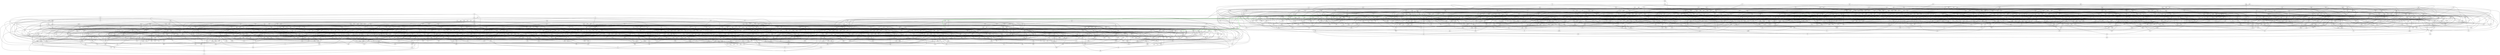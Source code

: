 // Render using `$ neato -Tpng day_25.dot -o day_25.png`

graph {
    scale = 1.5; // Easier viewing when scale = 10, but creates fairly big files
    concentrate = true; // The solution edges below also appear in the input and would otherwise render twice

    // Solution, from visually inspecting
    fxr -- fzb [color = green, style = bold]
    vgk -- mbq [color = green, style = bold]
    nmv -- thl [color = green, style = bold]
    fxr [color = lightgreen]
    fzb [color = lightgreen]
    vgk [color = lightgreen]
    mbq [color = lightgreen]
    nmv [color = lightgreen]
    thl [color = lightgreen]

    // Original inputs,
    qtf -- { xjk }
    hqq -- { zqg fhv rkr kgm mfk gzl }
    xmp -- { bvj }
    bph -- { tjs cbv kjp }
    lxr -- { rpt sht ckx }
    klg -- { clv lql lht }
    sjl -- { ghv dqv }
    zfg -- { pql }
    nzq -- { grq }
    hmp -- { lsh mht zmq xbt qhl }
    rfv -- { hth jlj mst pkh }
    xzq -- { pcj }
    hmt -- { krb dgp }
    bkk -- { jsf }
    pxz -- { spk fxr }
    pjc -- { vpl sjk }
    lvd -- { cnm qzd }
    tdm -- { qhm }
    nrq -- { thg qjf dgr }
    qgp -- { lgg qnb gcb sbs }
    zmp -- { xdn }
    cjp -- { zzt dtg rvq }
    tzd -- { xxl szf }
    rvc -- { gtc }
    ztn -- { bsq }
    jkv -- { vkn tnq }
    jss -- { prg }
    htc -- { rhb }
    jzx -- { qst qkp }
    zjj -- { thg }
    xrs -- { zmt rkr }
    nxd -- { sdb pxp rcb }
    tmz -- { xxl }
    lzd -- { mbv hth llq fvk rgp }
    nbp -- { dkz lht }
    nfm -- { kqz kjp xpc }
    cfj -- { mnl rlm }
    lxj -- { pxz hdg bpz zzk }
    pmq -- { fbh chq xql fdr khz }
    rhb -- { dvl }
    bhc -- { qml nvz bzl qkh }
    frt -- { qrg rtj dcx cnm qkl }
    grj -- { nqr rpt clp qsr }
    vqh -- { qhl }
    dtm -- { kfx }
    mgs -- { ksn cbd chq jnt }
    jpq -- { lcl gxb }
    ncz -- { lmh }
    tkz -- { nnb qrh dgc spk }
    zfz -- { cmz }
    dcx -- { jkh kjd htc pgs }
    jdd -- { klc jmg fzp zkb }
    jqz -- { hfz }
    ncq -- { kfn xbj }
    gdd -- { bhv kjd }
    ldh -- { ntr }
    gjq -- { rpt nvv mgk cbx }
    zkx -- { jbr }
    vqj -- { prg dlk }
    kcz -- { xbt dhq }
    vcs -- { cpz vpz szf }
    klh -- { gjj rss frx gsl }
    dmm -- { bkt ftg fbg rfl shq }
    qrz -- { dlk }
    nss -- { gnc tsn }
    qrt -- { mnf trz vlh }
    jqx -- { rtr lvd ktl }
    csj -- { mvp rgh srv sxz cqg }
    cps -- { snh jdr nmr czr nfb }
    sll -- { spv lzh mrj sjz }
    bld -- { bgj qsr xgm }
    vjm -- { tzq fcl fbt }
    jdr -- { tkr hkr nch }
    kbm -- { zlx }
    xcn -- { vrs spf }
    ndl -- { trq bmn jqz }
    nvz -- { gjd rlr pgz }
    hsm -- { dzq }
    rbg -- { jhg }
    rgh -- { lcz pkr jtn tvs }
    zzt -- { phl }
    vkn -- { kkq vhz }
    kbl -- { ftt }
    lpn -- { snt spk kpd mnh xrp jqc }
    bvs -- { tkn kqg jzf vjp }
    nft -- { bhq }
    glf -- { sxv cgp sqb }
    bqg -- { mqh kqb }
    rsl -- { kqs krg mmb gql kkq }
    dzn -- { trb zmq rzs }
    mhr -- { rtb grf bcq lsc }
    pxh -- { xrx }
    csc -- { jkh jpk brx tvm cgc }
    vnb -- { gcq rvc sfb }
    jlt -- { pbd grq }
    gdk -- { lkc flf kvd lds }
    bmk -- { dzp ncj jkh hzs }
    svl -- { llp sjz pfp xpm }
    cxb -- { cxv sfb zbt }
    qlb -- { jsp }
    vkv -- { pcj }
    knd -- { ttj kzj zmq }
    tnt -- { jkv tzd bxz bch }
    fdp -- { hfg rrq fxl }
    fhb -- { krp vsp mht }
    mgd -- { zrq pkr }
    mtp -- { xzz trb lpb }
    gcl -- { nkj gst njc fcr xrn mzp }
    pjk -- { ttj mnh dtg }
    pts -- { sjk dxr hkx }
    qlm -- { hsv hnv }
    zrr -- { fqh }
    rkz -- { xqg cxf jqp }
    nml -- { gjc ncq ngm hdq }
    zpv -- { zkx }
    rtv -- { vpz rlm }
    nkk -- { clp mrn }
    rxm -- { tdl vhq vqh }
    cjs -- { kcc rsl nhh }
    scc -- { cjv bbk jpk vpz xmx }
    nct -- { rhp }
    xvd -- { mqn dht tvh kxz rxj }
    kth -- { snl }
    trl -- { bqd rrs jgt }
    ksn -- { nft }
    bhb -- { ncd bxk qsj rtj qtz }
    sfj -- { zqx vgp mgk }
    xdf -- { ccc fgt rgp }
    dkh -- { vzm }
    mmc -- { vxm }
    hmd -- { klp rdj kjm }
    djd -- { fhf cqc xxl rfm }
    sql -- { tkj drb rhb }
    lzm -- { ttt bhv dtm lbm }
    mrj -- { jnv krz qll }
    bmf -- { hls }
    mkf -- { kqb psb fff dkp }
    bxz -- { hfq ckt }
    ltx -- { sfn hmt xmv }
    vgc -- { tbs xjk nrm }
    rps -- { gtj lbm qzx jvt }
    dzb -- { rfp bpv dbj dtg }
    qjc -- { psg zfz dzq hfp }
    bns -- { ccr jkp }
    tdh -- { bqm jtz nnc brh }
    pxd -- { mpq nmq tzd hfg }
    jvt -- { lhr }
    rmd -- { rjf hgz zgd ckz }
    spg -- { gxh ltx rhb }
    dhp -- { vlg ppt gnn }
    tnq -- { fld }
    vhj -- { dsg ckh nrk rmc }
    gqb -- { mbr pmd qtk rzg }
    gzh -- { gcm }
    dht -- { sdm }
    hjg -- { jcr fxx rdj xfm llf }
    kff -- { bnl }
    rpq -- { nkc tdp dks }
    smh -- { mpn lkh }
    gnn -- { mph rxm }
    zzn -- { plq bcc }
    str -- { csq xtk gff }
    lgg -- { xdj lsc mkt }
    qfn -- { gxh }
    xzg -- { zpm tnn vmc bkd qkj }
    gxd -- { rbg qtz mjc vzp }
    vbc -- { sxj cgn }
    fkm -- { xrx tnt sqg }
    dgv -- { tvg }
    dfj -- { xqg }
    vmb -- { vdn tjs kdc lkh hgt }
    gjc -- { vpl prg nrq }
    tcx -- { drg }
    sgd -- { plm jsp vrs }
    kjn -- { vjs pbx jnt }
    njs -- { szx vfq gff }
    xbm -- { lbf ftg ngm zgv }
    ksc -- { ggp mjz cpt llx ljk }
    zmz -- { ljm ddv gbl cgc }
    jpz -- { bkb drb vgs hkc }
    vpz -- { ntr }
    ptb -- { bln xpf crb }
    tns -- { pbd }
    tvp -- { fdh kvm }
    mkt -- { kck ntv ksl gcs }
    dkp -- { fff bxg }
    bbs -- { slm tnn cmr fhq }
    tph -- { tzs zpm rmf }
    mph -- { zqx scz sxj zjj }
    djg -- { lnn }
    kvg -- { zkj xrp ktv }
    rgv -- { vgv cmg }
    kzb -- { rqk clv csj mhx }
    chf -- { bvj lhp nct }
    bln -- { zfj }
    dlv -- { tqp jqv xjz rbz }
    mbh -- { fbt mlf }
    jmg -- { lpk }
    dcm -- { rxv mpn zfz }
    qqt -- { sgp cnm brx drt }
    gzg -- { zqn gxb gjj qpz }
    fdh -- { frf }
    fmx -- { dqt rzb nzc }
    jnf -- { ptr mjb }
    mhs -- { ffr }
    ltn -- { lzv }
    vpn -- { rtv jst }
    qqp -- { fhq pjc zpv hpf }
    txt -- { kbm snr }
    dpv -- { bld ggl pdd qsn }
    jpk -- { blf jsp }
    gzl -- { tqz sgd vbn }
    xxn -- { mrr tjs jbf lkh }
    pll -- { vck jnq vjp }
    qkh -- { vls hsd hxj ktg mff }
    rxl -- { kmz qtk pxh }
    jrh -- { jtz vls }
    pnl -- { mbr nrm rrq mfh }
    hsb -- { hfz }
    nhc -- { spf bbk rrt }
    gcv -- { tcx hmt lln bjh }
    bgd -- { zlx }
    rms -- { rbg fxf blf mlc spg }
    qbx -- { vgj }
    zkh -- { qsr lsh xbt qcm ncz }
    mmx -- { rtj xql bcc xgl }
    gkz -- { gnc zqv }
    jsg -- { fts mds }
    qjf -- { psh jjt }
    lbf -- { nsq }
    htl -- { nlv }
    ttb -- { ckb dvl }
    xjc -- { pxh rfn jqv }
    krg -- { zvm }
    zct -- { kfq xtv qkh fkp }
    hvz -- { tgn plq vcn }
    jbb -- { clp fgt ssv }
    qrh -- { lmh rns }
    gns -- { nsr gqb mqc htc }
    fxj -- { djc zfj dfg grn }
    rpt -- { cpt cbj }
    zrh -- { hgl hgr dbl zvv }
    dhh -- { tzs qbf }
    dkz -- { tzt xtf qlb }
    gbn -- { fxr }
    trj -- { rfk vjl }
    qfm -- { mkb bqm bch tqz }
    nfk -- { kbz bsq hpk }
    sxz -- { hqb }
    drz -- { vlt }
    dbs -- { kzz }
    bcg -- { qdp lhk zjq jsf }
    psb -- { cmz ltn fch }
    kjh -- { dsf xdn }
    flg -- { dqt kbm xsg }
    lpf -- { lhl sdb }
    gbl -- { rtb }
    ljm -- { zrr }
    htp -- { zts fts jsg }
    xzf -- { gcm }
    zhr -- { klp dmp vbv }
    dkm -- { dvp psb plv }
    pbg -- { xmp zkx ncz }
    ptc -- { fdh }
    lll -- { mdc qtk ssh gnb kcc }
    tdp -- { nsr vbv }
    bcd -- { mkl sht sxj nsb }
    zsr -- { flh rhp xbg }
    xcj -- { rfl zdj hfp dfm }
    zrg -- { khp czj shj xmg }
    dhq -- { xpc npr lpb }
    tgl -- { vkv zpv rdl rzb }
    pdm -- { zmj xqg bpz qkj vjp }
    rkv -- { lcz fdr rfn bfg hqf }
    pzq -- { ndl zjj ltn ggl rmf lpd }
    htb -- { mds }
    rqn -- { sjz bgr crr zqx }
    dgp -- { kbz cqc }
    mnb -- { rtb }
    dtp -- { mvc jfk ttv jck zzt }
    rsn -- { cnh djh hsb }
    ngm -- { nss qmn nks ccc }
    jcr -- { fdd vzm }
    qml -- { hzs mkq vkn }
    kqs -- { fxx }
    pbf -- { bln }
    dtk -- { gbn vtd vlx klc }
    fph -- { mlr pcj }
    gqk -- { fdd vxm }
    jmv -- { mmc ttt qbx trl }
    nfh -- { sxz }
    vbn -- { gqz nrk }
    kjm -- { hzs jvk kqs }
    dsk -- { tns }
    jfn -- { krp qrh pdd }
    mbr -- { gfq }
    xmx -- { vsv }
    svj -- { nvv ntq vxl gtc }
    qdc -- { ntv }
    dtf -- { qjf cbm mlf qlm ggl }
    fbh -- { tmt dqc vrf }
    szx -- { qzk chq }
    hxj -- { ldh rmc }
    rzs -- { mjz }
    kgc -- { blf dqc }
    rbz -- { zvm sbs }
    nrn -- { pbg mpc vks }
    nnz -- { bxk rmq bzl mxq }
    gmb -- { glb jfk bvj cpt }
    nnc -- { nhh }
    khp -- { cgn }
    tzq -- { tfp ffr }
    mnf -- { pjc hqs }
    vnr -- { pkh phl ccc vtd }
    pfp -- { qlt tzs }
    vsp -- { rjb zqn }
    xfm -- { fvn xfb tkj }
    vqt -- { rkz gpd }
    nrk -- { rkf }
    qvr -- { fvn }
    ccs -- { qms lhk bhz jzq }
    qnr -- { gbn bzk gfs }
    rrr -- { tmz rsl ckh }
    rqv -- { bgb ckl chk }
    pbq -- { xpf sxz qrm }
    jbj -- { mkm ths rbz }
    xqh -- { rmf prs }
    qmn -- { dlk jnq kpd }
    jbr -- { ckm kqb }
    zrp -- { jzx lck lzs mzv clm }
    rmq -- { hmt htp }
    mzr -- { psk dhg tpl xrr qrt nsb }
    lsx -- { rjb zqn }
    qrn -- { hsf vfj bxh smj knx }
    tsf -- { tvp tvm cmg vbn }
    tvg -- { hqx nlv tzq }
    txn -- { cbd ntr ztn hst }
    klc -- { vqz dlk lzf cfm tsn }
    brx -- { ctz }
    pxp -- { xzq nsq }
    brv -- { fvs lqf }
    rhs -- { qgx mpv tzt }
    cqm -- { plp gzn qbf tvt }
    tbf -- { fdh qvr ptr hpm mhk }
    qfk -- { sgf skp tjs rhp }
    qzx -- { clv tmt }
    fvs -- { hhv rtj }
    rpp -- { qbp klx sfb gnn }
    tjj -- { lcd }
    hkx -- { nkn kzz zfz }
    txf -- { dzq }
    vts -- { plm zts }
    xls -- { vkv zvn lpf jnq pkl }
    rss -- { lpf qvn lqj dhh }
    xgl -- { znl pxm dks }
    bzl -- { nhh }
    jlj -- { htl }
    hgz -- { hfg kcd qfd hgc }
    gqz -- { lhn npj }
    qfd -- { hqb }
    xcd -- { ddv rrs pzm qfn }
    csq -- { bsq rtr }
    xmh -- { nhc ncd dmp zjx }
    ffq -- { ggr xrp pcz }
    dsg -- { gql tvf }
    zvn -- { phl }
    lxv -- { bhz lcd hqx }
    xqd -- { rsv pbx mbr szj pvn }
    crb -- { zmn xjz }
    bzz -- { kkn fpc cjs znx bjh nhh }
    rqk -- { xpf frf tfh }
    jxq -- { kbm rqg gpr nrn gzx }
    bkg -- { srr rbb zfg cxf }
    mcd -- { jqp jbx lbf zkx }
    hgg -- { tvh rdl xsq fll hnv }
    chb -- { kbt kck vls hst }
    xpn -- { djh }
    btl -- { xsg nmk vjf pfp }
    pxm -- { bnl hqf brh }
    lmn -- { fcl lsx lxj ktv }
    jkp -- { sdb }
    pkl -- { kzz }
    jth -- { gvf gqk plk mkb rhs }
    dzk -- { lzp nnb pql xbg }
    pkh -- { dlk }
    scz -- { frx }
    qpp -- { krg xdn vdd }
    ffx -- { dgp bcx qst grn qfj }
    trn -- { nmq mzj mgd pbk }
    gzv -- { lsh vxr hfz }
    gzx -- { kmb qhz }
    bsj -- { vmv gvn ldh }
    rls -- { vfb ssh nbp }
    vcm -- { nnc tzt zqg hkr }
    zrk -- { khj nqr jqp zjq }
    rfn -- { gzh hfg }
    ccp -- { zmr xxx }
    vdt -- { smh }
    zvq -- { ksl fbj vzr }
    rdv -- { ljm ctz nsr kdq }
    qdq -- { zzl }
    jlk -- { nlm fqh xfb pzh }
    tpz -- { kdt hlz plq tvm }
    dgl -- { zjj }
    mqn -- { sht jqz jrs }
    bnl -- { dfg tck }
    zbp -- { xpc mvk hsf }
    fxp -- { mhs fhb lsx }
    glb -- { svj fcm mjd }
    pbx -- { trk plq plm }
    zqv -- { qvn qdp }
    mkp -- { mjb knl kvh dlv }
    zkj -- { svz dqt }
    zdj -- { zqn ccp bhz }
    kqf -- { kbt mpq rls drg }
    hbn -- { qpp nfb vjr }
    ghz -- { lfq krp ckc nmv }
    fzb -- { qtv kqs xjc fxr }
    hrg -- { cgn }
    zgv -- { zmq zlx zck }
    qtp -- { zkr tjj ltn lsf }
    kfk -- { jcl bcc lfx kkn }
    sfv -- { lvd xmz vjz bgt }
    jtn -- { hxj }
    nlv -- { mqh }
    ndg -- { gtc }
    krn -- { krp qrh }
    zjt -- { dvk pks zqv lhd }
    flh -- { bsf xpc }
    mpk -- { cjv njr kck }
    lzp -- { qsn jjt }
    qxq -- { dzp }
    grn -- { qdc vgs }
    tsn -- { rlh }
    jsn -- { bph sdb xgm ctq hqx }
    hsx -- { qvr fhf qqn }
    xjk -- { rbj }
    zxn -- { vjm thr mjd }
    kxz -- { rbp dfm dgr trq }
    lsf -- { rrd dbj mlr }
    frr -- { bqd mln fxl tgp }
    spv -- { pmh jrs rfk zlv rvc }
    qkt -- { ptl mzv }
    ctq -- { lhl trz bmf bts }
    ljk -- { gcp nqx }
    ncb -- { kpd lhm mcf }
    rqt -- { tnx dgc jzq thb }
    zdp -- { zvn kvt bsc }
    xrp -- { qdq cxf gpb }
    rrc -- { frx vmg }
    vdm -- { vbv xrs qrm qkp }
    mst -- { vnb mkl }
    fch -- { lpk rcg }
    fxn -- { qgx ptz gcm qfn }
    bbp -- { lcl }
    jzf -- { cck rvc }
    qng -- { dqf ghj zrp kth }
    dxr -- { bgd }
    ngj -- { jkp jjg cpm }
    hgl -- { rrt ksn slh jhz }
    nrm -- { xdj fts plm kfq }
    vgs -- { nmr pbf gqk bqm ths }
    xrj -- { jsc pvz fch jsz }
    fbn -- { tmf fxj nmq }
    jqc -- { njc }
    qmt -- { qnb fxx kcc vfb }
    xnf -- { rsq jbr gpb ksc }
    tvh -- { tjj }
    npj -- { gzh bcq }
    nmq -- { pkr }
    hkc -- { lln }
    tlq -- { npr thb knd }
    pfj -- { bpr jdr gtj kvh szl }
    vtp -- { thg jlj }
    vhz -- { znk qhm }
    txl -- { vjl }
    hxv -- { mnj vfm vvt tvj }
    zjq -- { bbp snn srr }
    ckc -- { vgp mpn }
    lzg -- { cfj klg }
    bpv -- { vsp cbx }
    cbj -- { fpv }
    mgk -- { lcl }
    sqg -- { kck tkj }
    lds -- { zgv nxg }
    sjf -- { qqn gzh }
    dmr -- { gff kdt dks nbp }
    jbf -- { phl }
    sgn -- { bcx dsr krg }
    nnb -- { pks }
    pzk -- { cgc bxk qst }
    tbs -- { vzb rpq }
    vqq -- { lgb dgg ncj vxm }
    lqf -- { zrq }
    xxf -- { kgv qjc vfm fff }
    kjb -- { krp qlm }
    vbv -- { ckt rfm }
    bbk -- { psj }
    bxk -- { drz }
    lzf -- { gdc kmb }
    ghv -- { rlh vhq ncn bqg }
    brh -- { ffz }
    cxf -- { dfn }
    xxb -- { kkq jsp fxx bch }
    drg -- { hhv }
    vgf -- { cbj ppt kqb }
    jfs -- { drz szx cvx }
    gcn -- { fbj mfh bpr gnl ttb }
    dtj -- { mlf zxn hgt vjp }
    fzp -- { knx dqv qdq }
    xtv -- { hlz hpk rrq }
    kbj -- { rtj }
    bjs -- { nmb tdl }
    kcc -- { cqz }
    jlf -- { klx krq mcf fbg crr vpl }
    fhx -- { jnf rrq rgv pvn }
    rxq -- { fcm jqc nmb cbm vgf }
    ffr -- { zfg jgc }
    lvf -- { thl ncj lzg jtv }
    ltv -- { xtm xtl dgl jnq hrj }
    gvp -- { npk lds rxm zxb cbv }
    tkr -- { jtv }
    hmx -- { qzp hph fhq }
    xjs -- { zbj fqh hvz }
    rxj -- { jjt xbg bsf fff }
    hhd -- { hsb ffq txl vvb }
    jkh -- { fgq }
    qsj -- { fnj mpk }
    vfn -- { llt trr }
    zxb -- { spk rqr }
    qts -- { qkp kth pxk kjh }
    czz -- { ncq zxb nzg }
    bnj -- { gnl srv cgc vfl }
    slt -- { zfz mkd dfj }
    dfn -- { vxl zpm qmh }
    rfp -- { sdm gzn xbg }
    kss -- { kjn dkh trk hht }
    gnl -- { clm nzq }
    ldd -- { lqf vpn fbh tvp pzm lxs }
    trz -- { npk }
    dtg -- { zck kzj }
    fgt -- { hrg }
    xmj -- { btc dkm jfk jln }
    djz -- { frx }
    vzb -- { ffz lnt }
    qzr -- { djz bkd jzf }
    bbh -- { qvn }
    xlz -- { zhr mmb mkb xcn }
    pgs -- { hsd xzf kgg }
    hnq -- { ljm kck }
    nch -- { zrq gbl krb }
    lxs -- { mjb szj rmc }
    mzp -- { dgr xlr dgv hsv qzr }
    npp -- { tvf ldt tqz txc scc }
    rfb -- { cck bsc vqh }
    fmd -- { jzq fpv }
    njr -- { nzq srt }
    brq -- { zqv jrs hls kpr }
    rdj -- { skx }
    kgr -- { grf tgn }
    clt -- { mzq bpr sgd }
    fcl -- { hnv }
    xrn -- { snr svz ggp }
    lsc -- { jtn pvd }
    jst -- { qhm }
    pmd -- { zgd mpk dfg }
    snr -- { bsc gbn }
    kgv -- { cqp rbk dgv }
    rbr -- { thb }
    dzg -- { bxh dzq xpc tsn }
    czl -- { jdp qjp pxd ptr }
    cdf -- { blk psg xqh }
    mkb -- { mgd }
    hdv -- { vjf ndg cnh }
    gsl -- { hvf cxv hmx fph qsn }
    qtk -- { mpq }
    fff -- { lhm lzv }
    vzr -- { ttt hpk }
    rlr -- { gjd szj dln }
    jck -- { vck jzz xdg }
    gcb -- { xrx tvv ksn }
    bmn -- { trz thr }
    hhh -- { pcz cpp lzp }
    ccf -- { hgc ltq mpq zgd kdd }
    bqv -- { pbd kjd zmt zvm }
    psv -- { tph prs tlf }
    zhm -- { djh zbt zrl vqh }
    rdd -- { vvb bsf qhl }
    rfk -- { gbn }
    sjz -- { blk rjb }
    kzc -- { hrg pks xmr }
    qst -- { gff }
    ppr -- { hrl vfb bpr }
    kbt -- { dvl nfl ztn }
    lrv -- { rxv hfp bgd nnr }
    nqr -- { zzt }
    knl -- { hrl xjs }
    qtv -- { nmr }
    cmr -- { scz djh rvq dcm }
    hmv -- { rtv njd vqv }
    ccc -- { tnn }
    vlx -- { bts qvn njc skp }
    qzp -- { cbj }
    hzs -- { xmv }
    lmh -- { ndg hnb }
    gvf -- { gcs xfb mdc blx }
    vtf -- { rxh gff gvn kvm }
    lzs -- { ptc kgc }
    pmh -- { mpc tjj trj }
    hhz -- { psv dhq nvk nnb }
    dhb -- { jvk lqv bvl nfl }
    lkc -- { djp cck }
    ksb -- { pvd gxx znk gvn }
    psh -- { xrr }
    lst -- { kdt blf trk cjs gxx hqg }
    kvd -- { hck btc }
    hrj -- { lqj }
    vjf -- { gcd }
    vfl -- { gcb chq htb }
    mkl -- { sqb dtg jbf }
    bkv -- { tvv fkp vpn }
    nlb -- { pbm zgd pzk znm }
    rzr -- { hgr bgn kgr pxk jnm }
    nmk -- { vsb cmz }
    ccr -- { srr psh }
    ctn -- { dtm mbq }
    jhg -- { brx rfn }
    vhs -- { rdj hhv lhn ptc }
    xkt -- { fqh fxf grq bpr }
    dbl -- { hhv }
    vlt -- { gjd }
    jjn -- { vpg krg mxq lgb }
    vkg -- { kmk sjk vfj }
    bcx -- { lhr tzt }
    mjd -- { tdg ppt jmg }
    gpb -- { pxp bgj }
    hfk -- { nfd brv nft gff }
    trk -- { jhg rjc }
    xtk -- { gqz qlb mkm }
    qjp -- { bcq }
    rjt -- { rrq mpq stl vgj }
    tvm -- { drz xtf }
    vfb -- { ckb }
    bnk -- { srt jqg gps }
    dhx -- { jzq szp fvk }
    xkm -- { cqz kmz }
    vjq -- { vmv ckl zrz }
    krq -- { srr }
    nzg -- { zrl ncn }
    zxh -- { znx kdd }
    pzm -- { kbj pbq }
    txm -- { dkp bbp hls qlt rsn }
    fdf -- { cbm gzn gjc hth }
    czj -- { gcd }
    gnb -- { zrq sgd }
    zlv -- { kqb ddl lhl }
    qll -- { spk gcp dhp }
    vzp -- { hht xvb }
    vcn -- { gbl }
    vrm -- { mcf rlf mvk mpn }
    bdn -- { flf jgc gcc hfp }
    rvt -- { vfn ncn zgr }
    jdb -- { mhk tnq nsr }
    xzs -- { zmr trr pkh }
    mqc -- { sfn pbm jhz }
    thl -- { zzn }
    fhq -- { rjb }
    cmg -- { zvm }
    mbq -- { jpk }
    zhf -- { plv xmp gcc bxg }
    gfq -- { sgn fqh mmb }
    vmv -- { fxx }
    vmc -- { mgk tlq ddl }
    vxr -- { kqg ccp }
    qgx -- { tck }
    blk -- { lzv }
    gjj -- { xzz }
    cnr -- { bts dbs gbn }
    xpm -- { qcm cqp }
    szv -- { rlm xtv znz lmf }
    rkr -- { bgb }
    vlj -- { nsq xpm dzn lhp }
    ltp -- { fpc mbq tmr rmq }
    nnr -- { nmp }
    vqk -- { psj xpf kcc hgr }
    fzj -- { vpl hlt jpq czj cth }
    lnt -- { gkr vbv }
    vlg -- { fxr sfb bxg }
    rhp -- { lbf smh }
    hvq -- { clt cxl zxh vzr }
    tvs -- { vcd }
    dnf -- { qbx frj vls bnk }
    vgp -- { nsq qdq gjj mkd }
    fpc -- { qhm }
    hqs -- { xqg }
    tfh -- { szl jnf }
    qgt -- { nct dft cgn }
    hfs -- { htl vxr hrg gkq vtp }
    thb -- { vkg }
    xrg -- { vzr zrz cgc }
    mcb -- { blx tdm xrg zvm tcl npj }
    rhd -- { nfm mhs tnn rcg ttx }
    hvl -- { rss rrd qvn xts }
    qph -- { vfq pbm nzq qkp }
    nfd -- { rjc ffz }
    nsb -- { fhq xrr }
    cpp -- { gnc vdv }
    zcp -- { trb fll ftg pll }
    llp -- { xbt tzq qdp }
    dhg -- { qhz cbv fbt }
    jxx -- { vsv qhh vhs kqf }
    ksp -- { gqb vjz vlt ncd }
    snt -- { gzg tph jss }
    kgg -- { frf }
    qrl -- { tds jlm dkx bdn }
    szp -- { npr pql }
    qhz -- { pcz mlr sjk }
    vrp -- { ftt htp pbm hnq }
    kdc -- { rdd smj }
    mhv -- { vlh qcm bvj qlt }
    pvm -- { llt dvk ggp dzq }
    ctr -- { nmp glf rbr jmg xxx }
    klv -- { vdt sxv rlh vtd }
    sns -- { qhm hqg znl }
    gxh -- { vpz qtv hfq }
    khj -- { djz fcl xxx }
    kkq -- { ckt }
    kvt -- { dfn }
    nlm -- { sql kdd ths }
    mnj -- { xpm qmh xts llx }
    vng -- { kbz gvn }
    gps -- { jvk }
    bth -- { hdv ksc hqs mst }
    xzz -- { xbj xbg vtd qgl }
    ldt -- { jdb zjc kbl ckl }
    jnt -- { tkr xmz }
    lkg -- { clv bkv qkt tqz }
    hth -- { jss }
    rzg -- { cqk qtk tdm }
    nqx -- { kpr tnx xzq }
    dfh -- { gcs kgc fqs mjm }
    nkc -- { bcq }
    tvv -- { qtv xxl nfk }
    hgr -- { hqb njs }
    djh -- { ltn }
    glt -- { txf ffc lkh rfp }
    plp -- { jbx vsb zfg }
    zpd -- { shc xdf kdc pkh fxp }
    bgl -- { pkr ztn qhh }
    ddr -- { cjv ftt kgc zvm }
    hdz -- { qrz qzr kqz zsj }
    rrg -- { vvt slt lcd sdb gtc hrg }
    nxc -- { zrl hqx xsg xbg xmg }
    tvj -- { nlv shq dvp }
    rjf -- { ztd ttt }
    mdb -- { hnb tsn bqg jln }
    xdg -- { zfz vxl }
    tfj -- { lxj pxp zln sqb jbb }
    fgq -- { kdq fkp }
    fvk -- { xpn ckx }
    srr -- { rdl }
    jjg -- { bpv nkn xsg }
    rrs -- { kth dkh }
    mfh -- { drz jdp }
    mzj -- { qvr zqg znl kdq }
    npf -- { qzd ckh }
    vrf -- { vhz }
    rlh -- { kzj lrs }
    gmv -- { ksl ssh brh xcn }
    jtz -- { zmp }
    qbp -- { vdt mhs qbf hpf }
    hpf -- { lcl }
    drh -- { xts ckx dqp }
    bzk -- { jbr kjp }
    chk -- { zxh krb bvl rjs }
    kfn -- { xmr zzl dgv }
    mpv -- { ljm txc }
    lfm -- { hph mpn hbr }
    slh -- { jvk rjc }
    gpr -- { bxx bgd gkq }
    bkt -- { mbh bxg }
    shh -- { pcj sht jck fxq }
    vcd -- { fbj lck gjt }
    dsq -- { nmk cpm rxv zkx }
    hck -- { sxj vqh }
    rpb -- { dck fld rsl }
    xts -- { jqp }
    dkx -- { hqs tnx }
    nzk -- { xkm vcm nvz fhf mhk sqg }
    fbg -- { qmh }
    vdv -- { kzj }
    zqg -- { xmx }
    zzk -- { ckx pkl ncz rsn }
    sfb -- { cpt }
    bqd -- { xvb }
    zmt -- { kdq bch }
    rbj -- { qjp }
    lhp -- { lfm nkk ggr fch }
    fxd -- { mrn bhz sfj cjp }
    gmz -- { fdr qsj zrr kfx }
    qkp -- { nfh bqm }
    pns -- { kqr xlr qkj }
    fbv -- { bkb gxd szf kfq }
    cvx -- { qrg }
    mhx -- { szx bvl dql jgt }
    rfl -- { krq cfm }
    tnx -- { jsf }
    plk -- { mmc jgt }
    tcv -- { qpz bmf lqj ckc rbk llq djg }
    cxv -- { ncn rsq }
    clp -- { jgc fbg }
    hvs -- { plm gjd }
    vlb -- { txt nkj llx hph }
    zrl -- { gcq }
    gcc -- { hsv qsn }
    cxl -- { kcd rhs zfj bjh qzd }
    qmh -- { qlt }
    jhz -- { gps vrf qtz }
    dgg -- { mdc }
    jbg -- { czz rbr gbn rbp }
    zvk -- { xrx tmz tbs ttb }
    kdd -- { hfq }
    gkr -- { qzd qlb pxh sfn }
    jbx -- { pxp lpb }
    krz -- { gkz njc dbj }
    dvc -- { gtc txf prg flh }
    cqk -- { cqc }
    crx -- { zvm pbf tkj fjg }
    mrg -- { xxd psk sdb }
    hgt -- { prs }
    xjz -- { lhr }
    knx -- { sqb }
    fbj -- { zrr dck fdd }
    kmz -- { pbf vmv fxf }
    kvz -- { szl ztd }
    png -- { spf xzf jfs hsd }
    mvk -- { bsf }
    nfl -- { gzh }
    czh -- { bln slh rjs mhr }
    lvk -- { hnv kbm }
    ddj -- { txc gjt lln dqc hpk }
    dhl -- { kzz vgp fmd dvp cbv }
    dqf -- { lgb rtr mds }
    lpd -- { kmk hdg }
    grf -- { zjx nms lht mdc }
    pzv -- { lst kjd lsc qqn }
    fms -- { qbf kqp gnn lxj }
    ckn -- { dhb rtb csq }
    tcl -- { jlt cnm cgc }
    gjz -- { gdc jzq kqz }
    pbm -- { lbm zmn }
    nkn -- { mbv }
    tgn -- { gps npf }
    gzn -- { crr }
    xxd -- { frx hrj }
    ntq -- { rdd dxr rrc }
    hkh -- { qdc xtf hqf xqm }
    bkc -- { hmv cbd vgc frj }
    dlr -- { hbn gcn ckb drt }
    lrr -- { hpm npf qrg fdp }
    qqf -- { gtx dql bln qsj }
    vqv -- { tdp dfg lgx vjz gdd }
    csb -- { rmc rrr jqx dln }
    snh -- { lhn cpz }
    slm -- { hrj dvk flf }
    hvn -- { lln dfg ndk brv }
    snn -- { gcp nlv }
    fdr -- { kgg vng }
    vjr -- { rbj rlm kmz }
    qms -- { rhp zlx }
    kqp -- { rzb gjc jkp psh }
    bgn -- { qml nps clm }
    mrr -- { bgr vhq thr }
    fcb -- { lxr jfn pkh qpz }
    klp -- { fhf sbs jtn }
    qvm -- { ldd mnb htc ctn }
    bmv -- { mkm rsv hvn }
    qzk -- { qdc pgz }
    hrl -- { dzp rfn }
    zmj -- { bbh qdp blk }
    gkq -- { kjb szp }
    gtx -- { qzx mnb cvx }
    vdd -- { zjc xfb tkj }
    zrz -- { njr mmc lht }
    hhv -- { qxq }
    ndk -- { cqk mjb bvl }
    cfm -- { klx }
    rbb -- { ckm krq nlv }
    fhv -- { jtv ksl ltx }
    dvp -- { gxb }
    tjb -- { rbb flg zmr fpv }
    mcf -- { jgc }
    fcr -- { bhz mhs vfn bkd }
    gzj -- { znz kgr nzq }
    mrn -- { pdd gcd }
    rlf -- { bkt qgl }
    nxg -- { jjt hdg }
    lqv -- { kkq xtf }
    mth -- { kff qqm hmd krg }
    fxf -- { drb }
    dsr -- { ftt rfn }
    kpr -- { tqn jqz }
    npv -- { jrs tfp dhg gzv }
    bkb -- { lzg tbf }
    dqv -- { gtc }
    qrr -- { lhn hgc lsc xmz }
    snl -- { qhm }
    ckb -- { rjs rtr }
    xxc -- { jkh pgz dsr }
    qzh -- { kgg zmp rgv }
    shq -- { nmb }
    vds -- { xsg txs ncb nzc }
    cpz -- { clm gvf }
    llx -- { ngj }
    stl -- { shv jst jdp nps }
    gcp -- { cnh }
    xbj -- { jln jgc }
    cjr -- { bmv gjt zbj ffx }
    mps -- { nss ktv nct rvt fxr }
    zbx -- { zkj zpv vqz }
    znj -- { xzs txl gpz hqs }
    dnl -- { lpb pks prj khp kvg zgv }
    dft -- { gdc sjk }
    vxl -- { kbm }
    lsl -- { rbp hgt hpf lsh djg }
    kmb -- { hls }
    klx -- { trb }
    vfm -- { qsn npr rns }
    lgx -- { gjt nrk jsg }
    tkj -- { bsq }
    xmg -- { fxq }
    szf -- { fld }
    rkf -- { srt }
    bcq -- { szl }
    prb -- { knl xxb qgx dlv }
    lvr -- { smh jsf rzs ggl }
    txs -- { bgr vvb }
    grd -- { dfj kzj bjs nkn }
    lql -- { vrs }
    mvp -- { hzs sns tck mpv fnj }
    dvn -- { nnr shj jqc dqt nmv }
    vck -- { pjc zsr pkl vtp }
    ddc -- { nfh tvs slh krg fpc }
    nmv -- { thl tqn sht }
    fqx -- { jqp vmg }
    fzl -- { rcg gcq cth vtp }
    fjg -- { rkr rsl kkn }
    tgp -- { xtv zvv fqs cqc }
    rxh -- { zvm }
    jtq -- { pxz pjk dhp vmg }
    nvk -- { zdp vtp lrs }
    bft -- { fvn tmg lqf jbj dmp ctz }
    hpn -- { ghj nmr kcd csb vlt dsk htb srv pxm }
    rfm -- { xql gcm }
    xrr -- { dfm }
    vgv -- { ctz }
    znx -- { kvh txc }
    gtj -- { zgd }
    hsf -- { dkx jjt }
    cqp -- { rmf }
    ffz -- { mzq }
    cdb -- { hsx drg pbd }
    zrx -- { prg rgp mrg jln pll }
    rzn -- { mnb xfz vjr fsl kjh fkm }
    qrj -- { hsm ttv cqr zzt }
    mvc -- { qkf ljk xqh }
    vvb -- { vjf }
    tmf -- { vgv qfd clm }
    nxj -- { jst vjs hzs hhv }
    kbg -- { lrs tnx hnv qgt pns }
    kqr -- { vgf shq gkz }
    gxx -- { fld mln }
    jqg -- { zrq xmv qxq vpz }
    ftg -- { shj rcg }
    sgp -- { vzb tvf jlt }
    lkz -- { dkh chq rjf }
    vmq -- { xfb srt gxx kck }
    nms -- { vjz hfq vpg }
    ggr -- { thg tvt zkj }
    bxx -- { bkk xxx fqx }
    njd -- { pbd }
    dcs -- { qhz glb bmf hls }
    rpl -- { nxd rbr vdv cck hnb }
    pkz -- { vtp rhd zbp hth xdg }
    ttx -- { bvj lzv }
    zrd -- { djp tlf mqh }
    kjp -- { mbv }
    vxm -- { bhq }
    ltq -- { mln nnc pbk }
    ktl -- { bhq tmz dbl qrg njd }
    blx -- { zbj }
    prj -- { bts xxx }
    sxv -- { bzk nmb rbp vfj }
    hkr -- { xxc bxz mgd }
    vzm -- { gcs }
    bxh -- { hfz sdm }
    sxg -- { crr khp zqx vsp }
    bfg -- { ckt xrs }
    rng -- { cnr lnn lzh vnr }
    chq -- { rkf }
    rvq -- { bkd gdc }
    qhr -- { mlf gxb vsb vkv vqt }
    mzv -- { qxq }
    dnq -- { xpn nmp thb qjf }
    mjz -- { jnq }
    zkr -- { zzm fpv vsb }
    ljf -- { jpk qkt gbl fqs }
    qpv -- { ppr hxj zzn vjs jrh }
    mkq -- { dxx sjf bgl svs }
    qkf -- { gjz vsb vvt }
    sfm -- { vjl dbs lrs czz }
    jzm -- { jrh zmn mbq scc }
    nmg -- { nnz xjz dln lht }
    tdl -- { svz }
    dzq -- { thr zzl }
    vpl -- { bkk }
    psj -- { mzq qtf }
    rgl -- { fbn kff qbx shv }
    bpz -- { sgf vjf }
    xqm -- { ptb gql }
    zln -- { jsf tvt bvj }
    krp -- { rcg vdv }
    jqv -- { crb ldh }
    djp -- { dzq vqz gfs }
    vxh -- { jvt dck vbn vhz }
    rzb -- { ddl }
    nzc -- { cqp rzb }
    lck -- { znk kbz }
    qnb -- { ntv ftt }
    xvv -- { lhd txt hhd ncn }
    hph -- { dgl jpq jzq gpd }
    lrd -- { ckn pbk qtf cgc }
    ckz -- { sjf dtm }
    rrd -- { hhh rxv }
    lht -- { cvx szj }
    gvn -- { dck }
    vgj -- { hsd jtv nfh vrf }
    lcz -- { qtz vjr }
    ckh -- { frf }
    hqg -- { mpv mmb zts mln }
    dpb -- { xtl vjl ttj }
    ptl -- { tck lqv jlt vcd }
    qkm -- { fmd xmj kmb lvk }
    jsc -- { pdd spv vlh }
    lhk -- { lzp dvk }
    mpc -- { tzs }
    cbd -- { qtf ddj }
    bcc -- { fvn }
    hlt -- { txl tsn bjs }
    dxn -- { jcl fgq cnm khz }
    kmv -- { lhm bxn jss lfq }
    fpb -- { drb dcx zbj fts }
    mxq -- { fvs kgc }
    vjs -- { rbj zgp mzq rxl }
    sbx -- { str cjv cqk gtx kbl }
    lvm -- { rrp nnb qqp flf }
    djc -- { xdn qqb xcn }
    lbm -- { dln }
    dcl -- { krb zmp znk qfd vng }
    llf -- { vcn rtj njr }
    hht -- { qzh vcn }
    mfk -- { hkc qqn gtj }
    tdg -- { mkd tdl }
    tgj -- { dft dxr djg shq }
    xgm -- { tfp dfn ddl }
    kfq -- { mkm }
    hbr -- { gcq xpn nmb }
    tqp -- { hpm jkv bgb }
    vks -- { hnk jlj lxv }
    mhl -- { htl sxj pll txl }
    pgz -- { xdj }
    dvm -- { lsx vvt nmp }
    hdg -- { cmz }
    fbx -- { vkv hsb dkx qrz }
    mhk -- { qrm cmg khz }
    fbb -- { smj lfq psv tvh }
    cqg -- { xqm lmf gdd }
    zpm -- { sjk }
    xmz -- { lhr }
    hss -- { bbs mvk kvt kmv }
    rgp -- { snr }
    plv -- { mjz ttj }
    lmf -- { qkp xkm }
    ltt -- { dgr djz bbh vpl }
    ddv -- { lck cfj }
    dsf -- { lnt kvm vfq }
    jtg -- { fsl xdj ttb kvz kbj vfq }
    rsq -- { bgr hsm ggl }
    tlf -- { tqn sfb }
    sdk -- { rdb cqz xql lgb jvk }
    tvt -- { kzc ccr }
    zsj -- { lvk nkj cnh }
    lfq -- { cfm shq qrz rfl }
    ttv -- { qzp rns }
    tmt -- { dzp }
    hdq -- { dhh lhl dqt prs }
    bgt -- { rdb klg ttt }
    ptz -- { ncd vsv ths }
    sfn -- { grq }
    rbk -- { dht lqj }
    jzz -- { sht zgr nxg }
    qxp -- { qrj mhs flh sgf }
    mjc -- { rxh kvz xkm qrg }
    qkl -- { bvl thl ctn }
    lph -- { ptr bjh rdb mds qfj tvf }
    tmr -- { bhv kcd tdm qhh }
    gcd -- { llt }
    bxn -- { bkk trj }
    ktg -- { hlz tns gnb }
    zdz -- { dck hpm rbg ckz dgg }
    mjm -- { ncj nfd mkt }
    gxk -- { shj crr kcz bmn }
    drt -- { rqv kdt }
    trr -- { qsr vsb }
    frj -- { vjz jzx dmp }
    qrx -- { qnr lzf mlr zbx fmx }
    pzh -- { hgc qhh }
    vpg -- { ksb fzb }
    vgk -- { kcz xqg krn mbq }
    cqr -- { rrc cxb kmk nss }
    zzm -- { vfm spk rdl lcd }
    jnm -- { hkc vjq xvb }
    stf -- { vxm ckz hnq tcx qrm }
    qqm -- { snl dsg zjc nkc }
    fcm -- { vkg nmv }
    xtm -- { bxn tqn }
    gpd -- { vqj dbs }
    gpz -- { btc shc bbp }
    tlv -- { rlf gzx txf vhq kmk gpd }
    ckl -- { htb mzv }
    mnl -- { vrs ntr jdp jvt }
    cgn -- { bsc }
    zkb -- { btc kqz vqj nnb }
    sgl -- { jtz lzs hvz snh }
    ktr -- { qqp dtg dpb sjl }
    gst -- { txs hsv }
    xvb -- { nfl gcs }
    bmj -- { npk gtc gfs fzj }
    vsv -- { zfj nmq }
    gmh -- { njd sfn ffz zjc hvs }
    kpd -- { trq }
    rcb -- { xbg dqv zfg }
    hfl -- { vdv cdf pdd tkn }
    bdq -- { hxj fkp ssh hst }
    ccm -- { qpz bgj pbg hnb tkn }
    xmr -- { hdg mqh }
    clv -- { lql }
    ffc -- { cbx mnh }
    vjp -- { tdg gst }
    kfx -- { fxl rkf ptc }
    nps -- { dsf sgp }
    tmg -- { rfm bfg gql }
    kdt -- { cqk dks }
    gcm -- { pbd }
    pxk -- { qrm }
    ztd -- { dmp hlz }
    czr -- { fnj xmx bsj hkc }
    qxz -- { hnk vqt xtm mnh }
    xtl -- { ggp rns }
    mkd -- { zpm rns }
    lgr -- { gcm jsp vts kbz }
    zzf -- { dxx tkr trn tvs pbk gzj }
    shc -- { lpk kvt }
    ssv -- { fgt gcp ktv }
    zgn -- { sgd dsk dxx dbl }
    zjx -- { tfh pxk }
    xfz -- { qjp mmc bzl }
    rjs -- { kgg }
    dbq -- { bqg zhf sjl dvm }
    cth -- { skp ppt gnc }
    gnc -- { svz }
    zgp -- { hqb lql xpf }
    psk -- { vqz scz }
    tpl -- { zzl zgr jfk }
    ghj -- { kbj lkz }
    lfx -- { kkq fdd rhb }
    pcz -- { cbx }
    qcm -- { llq }
    hnk -- { vfj }
    dql -- { vts qjp }
    spf -- { znk }
    rqg -- { rhp ffc rxv }
    mff -- { rtv kbl xxb }
    skx -- { frf xtf tmt }
    jcl -- { qzk dsk jgt hst rjf }
    lnn -- { xbt rbk ndg szp }
    zqn -- { llt qgl }
    cjg -- { sgl kff hvs cdb }
    zbt -- { hsm rjb }
    nsr -- { xjk hqf blx }
    pvz -- { rns krn hnk }
    xsq -- { tzs xzq qms }
    vlh -- { cdf }
    dgc -- { lhm hvf }
    nfb -- { snl vcs }
    pvn -- { plk pvd nkc }
    tds -- { tfp mht mnf llq sgf }
    cpm -- { ltn qzp }
    fxq -- { czj cbm cpp bns }
    fsl -- { dgg txc fqs }
    hbb -- { skp nnr qhl kqg }
    rrt -- { kbj znl }
    tkn -- { pql mbh }
    jnv -- { vmg lpk zvn }
    jkx -- { vqh dgl jnq zmr }
    nks -- { flf dlk bbh }
    rdb -- { rjc }
    zgd -- { cqz npf }
    sjq -- { snn rfl pts vlx }
    rqr -- { sdm mlf dfj }
    hgc -- { sbs }
    rrp -- { dht ckm qdp }
    qqb -- { kvh lhn npf }
    xlr -- { mpc lpd }
    lzh -- { jbf vlx }
    dqp -- { xxx hvf xmp }
    jfj -- { lkc bns zrd ckm dbj }
    tvf -- { dqc }
    znz -- { tnq htb }
    pvd -- { bln }
    xng -- { rxh bqd xtk xmv }
    jlm -- { qgl vck nzg }
    fpq -- { chf kqg drh vbc }
    cmf -- { zsj mht xmg hck fph }
    jsz -- { krz vdt nqr }
    vdn -- { fqx vdv }
    mlc -- { nnc kvh svs }
    dfg -- { kvm }
    xhk -- { vqk vzm bhq czl }
    rsv -- { mmc zmn }
    shv -- { xmz nft bgb }
    znm -- { ksn vzp khz qnb rpb bhv }
    smj -- { bkk }
    fll -- { rzs prj }
    trq -- { hfp }
    nvv -- { psg xxd }
    tqj -- { zgr ttx nkk vbc }
    dvl -- { bcq }
    cgj -- { fnj qfn bbk trk }
    dfm -- { mbv }
    phn -- { dqc svs ntv hgz }
    dxx -- { tns }
    qkj -- { rfb }
    bqh -- { lxv dhx dbj bvj }
    hvf -- { zmr }
    rql -- { mtp kjb kvd npk zhf }
    qfj -- { mdc svs }
    psg -- { pdd }
    mdt -- { fxl jcr pzh vgv hqf }
    lhd -- { rfk thg }
    hzx -- { nkj nmv vdn hhd }
    kgm -- { fpc srv zvq }
    cgp -- { fxr fbt knx vmc }
    zck -- { kqz qrz }
    gfs -- { bgj }
    zvv -- { dqc kkn tcx xzf zts }
}
